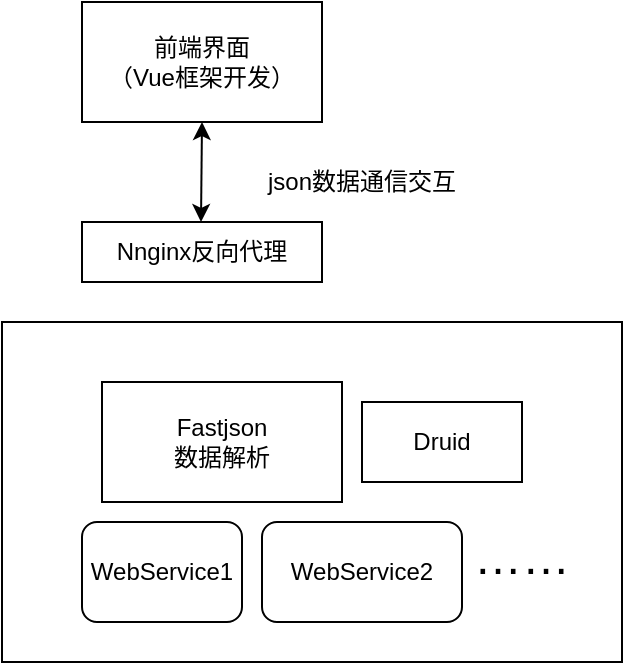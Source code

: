 <mxfile version="14.4.3" type="github">
  <diagram id="quxWJktvi151sR6Y2cwX" name="Page-1">
    <mxGraphModel dx="788" dy="363" grid="1" gridSize="10" guides="1" tooltips="1" connect="1" arrows="1" fold="1" page="1" pageScale="1" pageWidth="827" pageHeight="1169" math="0" shadow="0">
      <root>
        <mxCell id="0" />
        <mxCell id="1" parent="0" />
        <mxCell id="fLKo_QXHveJyoZlfC3Ls-1" value="前端界面&lt;br&gt;（Vue框架开发）" style="rounded=0;whiteSpace=wrap;html=1;" vertex="1" parent="1">
          <mxGeometry x="110" y="50" width="120" height="60" as="geometry" />
        </mxCell>
        <mxCell id="fLKo_QXHveJyoZlfC3Ls-2" value="Nnginx反向代理" style="rounded=0;whiteSpace=wrap;html=1;" vertex="1" parent="1">
          <mxGeometry x="110" y="160" width="120" height="30" as="geometry" />
        </mxCell>
        <mxCell id="fLKo_QXHveJyoZlfC3Ls-3" value="" style="endArrow=classic;startArrow=classic;html=1;entryX=0.5;entryY=1;entryDx=0;entryDy=0;" edge="1" parent="1" target="fLKo_QXHveJyoZlfC3Ls-1">
          <mxGeometry width="50" height="50" relative="1" as="geometry">
            <mxPoint x="169.5" y="160" as="sourcePoint" />
            <mxPoint x="169.9" y="120" as="targetPoint" />
          </mxGeometry>
        </mxCell>
        <mxCell id="fLKo_QXHveJyoZlfC3Ls-5" value="json数据通信交互" style="text;html=1;strokeColor=none;fillColor=none;align=center;verticalAlign=middle;whiteSpace=wrap;rounded=0;" vertex="1" parent="1">
          <mxGeometry x="200" y="130" width="100" height="20" as="geometry" />
        </mxCell>
        <mxCell id="fLKo_QXHveJyoZlfC3Ls-6" value="" style="rounded=0;whiteSpace=wrap;html=1;" vertex="1" parent="1">
          <mxGeometry x="70" y="210" width="310" height="170" as="geometry" />
        </mxCell>
        <mxCell id="fLKo_QXHveJyoZlfC3Ls-7" value="Fastjson&lt;br&gt;数据解析" style="rounded=0;whiteSpace=wrap;html=1;" vertex="1" parent="1">
          <mxGeometry x="120" y="240" width="120" height="60" as="geometry" />
        </mxCell>
        <mxCell id="fLKo_QXHveJyoZlfC3Ls-8" value="Druid" style="rounded=0;whiteSpace=wrap;html=1;" vertex="1" parent="1">
          <mxGeometry x="250" y="250" width="80" height="40" as="geometry" />
        </mxCell>
        <mxCell id="fLKo_QXHveJyoZlfC3Ls-9" value="WebService1" style="rounded=1;whiteSpace=wrap;html=1;" vertex="1" parent="1">
          <mxGeometry x="110" y="310" width="80" height="50" as="geometry" />
        </mxCell>
        <mxCell id="fLKo_QXHveJyoZlfC3Ls-10" value="WebService2" style="rounded=1;whiteSpace=wrap;html=1;" vertex="1" parent="1">
          <mxGeometry x="200" y="310" width="100" height="50" as="geometry" />
        </mxCell>
        <mxCell id="fLKo_QXHveJyoZlfC3Ls-11" value="&lt;font style=&quot;font-size: 24px&quot;&gt;……&lt;/font&gt;" style="text;html=1;strokeColor=none;fillColor=none;align=center;verticalAlign=middle;whiteSpace=wrap;rounded=0;" vertex="1" parent="1">
          <mxGeometry x="310" y="318" width="40" height="20" as="geometry" />
        </mxCell>
      </root>
    </mxGraphModel>
  </diagram>
</mxfile>
